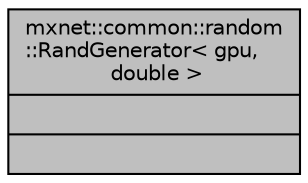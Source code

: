digraph "mxnet::common::random::RandGenerator&lt; gpu, double &gt;"
{
  edge [fontname="Helvetica",fontsize="10",labelfontname="Helvetica",labelfontsize="10"];
  node [fontname="Helvetica",fontsize="10",shape=record];
  Node1 [label="{mxnet::common::random\l::RandGenerator\< gpu,\l double \>\n||}",height=0.2,width=0.4,color="black", fillcolor="grey75", style="filled", fontcolor="black"];
}

